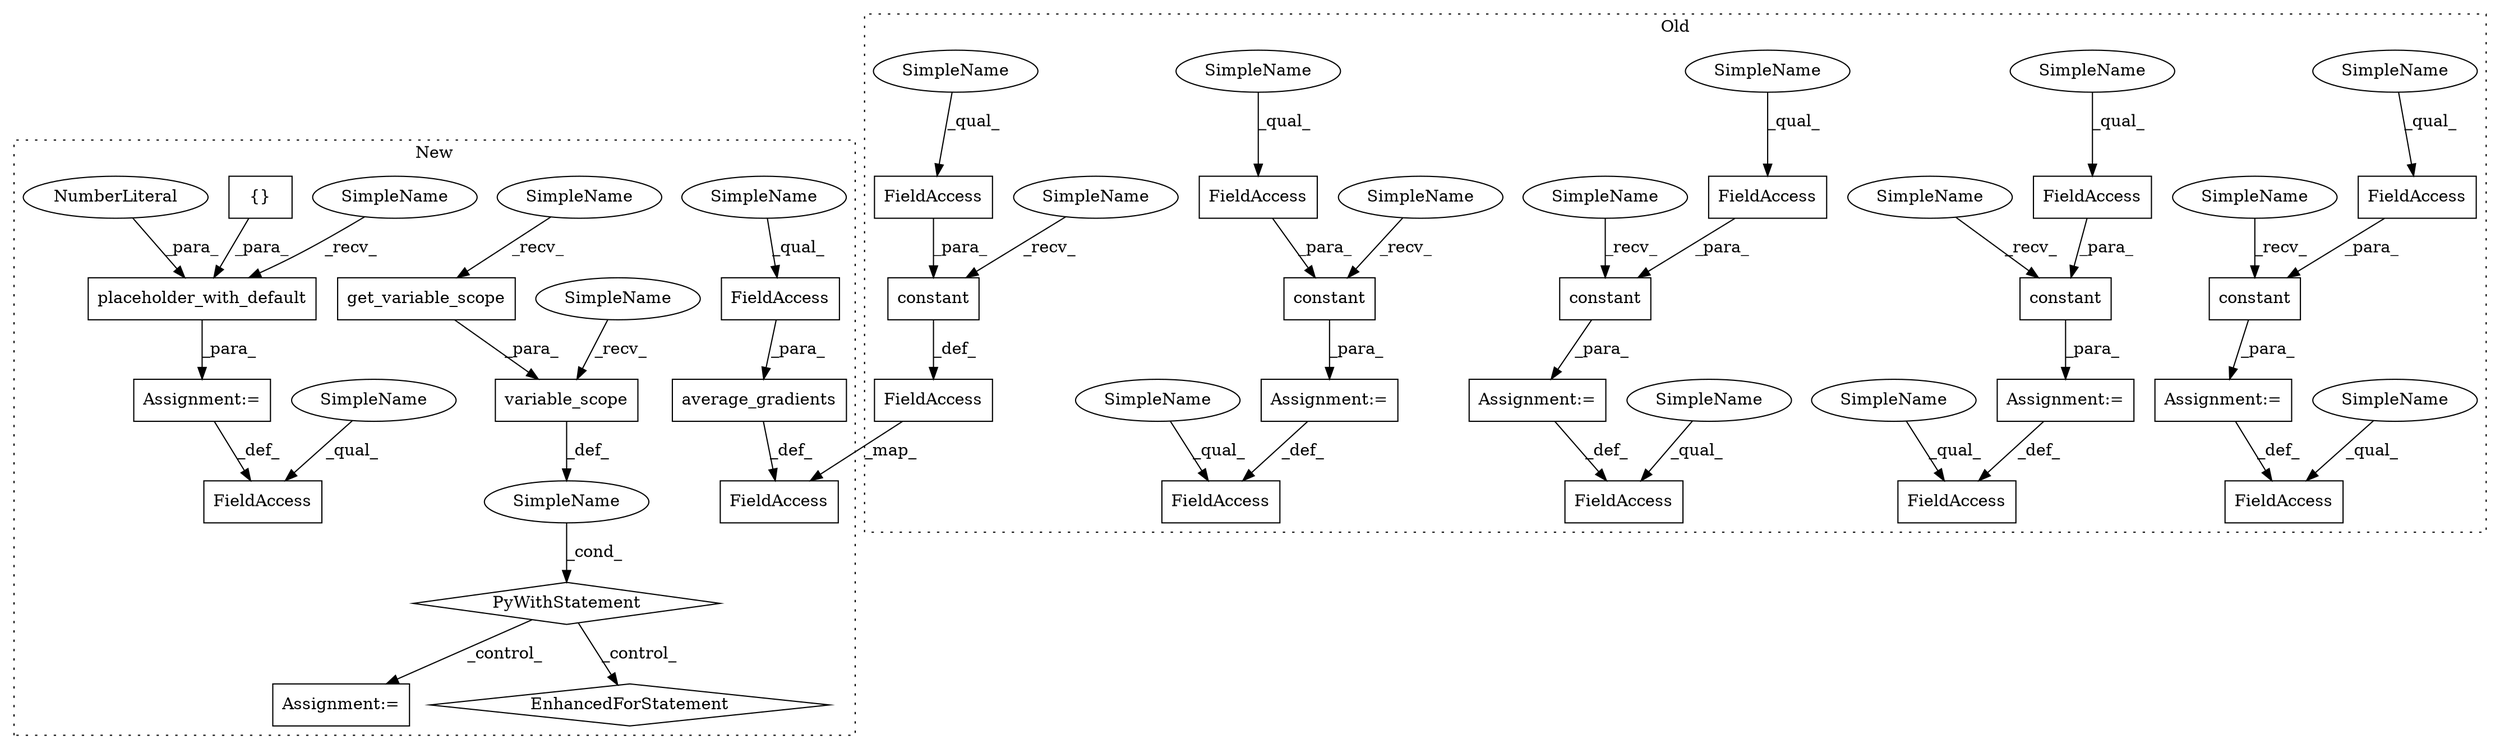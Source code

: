 digraph G {
subgraph cluster0 {
1 [label="constant" a="32" s="20918,20965" l="9,1" shape="box"];
8 [label="FieldAccess" a="22" s="20927" l="38" shape="box"];
9 [label="FieldAccess" a="22" s="20866" l="40" shape="box"];
12 [label="FieldAccess" a="22" s="20972" l="31" shape="box"];
13 [label="constant" a="32" s="21015,21053" l="9,1" shape="box"];
14 [label="FieldAccess" a="22" s="20672" l="35" shape="box"];
15 [label="constant" a="32" s="20719,20761" l="9,1" shape="box"];
16 [label="FieldAccess" a="22" s="20768" l="36" shape="box"];
17 [label="constant" a="32" s="20816,20859" l="9,1" shape="box"];
18 [label="FieldAccess" a="22" s="20728" l="33" shape="box"];
19 [label="FieldAccess" a="22" s="21117" l="34" shape="box"];
20 [label="constant" a="32" s="21108,21151" l="9,1" shape="box"];
21 [label="FieldAccess" a="22" s="20825" l="34" shape="box"];
22 [label="FieldAccess" a="22" s="21024" l="29" shape="box"];
26 [label="Assignment:=" a="7" s="20906" l="1" shape="box"];
27 [label="Assignment:=" a="7" s="20804" l="1" shape="box"];
28 [label="Assignment:=" a="7" s="20707" l="1" shape="box"];
29 [label="Assignment:=" a="7" s="21003" l="1" shape="box"];
31 [label="FieldAccess" a="22" s="21060" l="36" shape="box"];
34 [label="SimpleName" a="42" s="21024" l="4" shape="ellipse"];
35 [label="SimpleName" a="42" s="20866" l="4" shape="ellipse"];
36 [label="SimpleName" a="42" s="20768" l="4" shape="ellipse"];
37 [label="SimpleName" a="42" s="20728" l="4" shape="ellipse"];
38 [label="SimpleName" a="42" s="20672" l="4" shape="ellipse"];
39 [label="SimpleName" a="42" s="20927" l="4" shape="ellipse"];
40 [label="SimpleName" a="42" s="21117" l="4" shape="ellipse"];
41 [label="SimpleName" a="42" s="20972" l="4" shape="ellipse"];
42 [label="SimpleName" a="42" s="20825" l="4" shape="ellipse"];
46 [label="SimpleName" a="42" s="20907" l="10" shape="ellipse"];
47 [label="SimpleName" a="42" s="20708" l="10" shape="ellipse"];
48 [label="SimpleName" a="42" s="21004" l="10" shape="ellipse"];
49 [label="SimpleName" a="42" s="20805" l="10" shape="ellipse"];
50 [label="SimpleName" a="42" s="21097" l="10" shape="ellipse"];
label = "Old";
style="dotted";
}
subgraph cluster1 {
2 [label="placeholder_with_default" a="32" s="22937,22977" l="25,1" shape="box"];
3 [label="{}" a="4" s="22975" l="2" shape="box"];
4 [label="Assignment:=" a="7" s="22925" l="1" shape="box"];
5 [label="get_variable_scope" a="32" s="23031" l="20" shape="box"];
6 [label="NumberLiteral" a="34" s="22962" l="3" shape="ellipse"];
7 [label="variable_scope" a="32" s="23005,23051" l="15,1" shape="box"];
10 [label="FieldAccess" a="22" s="22901" l="24" shape="box"];
11 [label="FieldAccess" a="22" s="24206" l="19" shape="box"];
23 [label="PyWithStatement" a="104" s="22984,23052" l="10,2" shape="diamond"];
24 [label="SimpleName" a="42" s="" l="" shape="ellipse"];
25 [label="Assignment:=" a="7" s="23066" l="5" shape="box"];
30 [label="average_gradients" a="32" s="24188,24225" l="18,1" shape="box"];
32 [label="FieldAccess" a="22" s="24173" l="14" shape="box"];
33 [label="EnhancedForStatement" a="70" s="23079,23186" l="71,2" shape="diamond"];
43 [label="SimpleName" a="42" s="22926" l="10" shape="ellipse"];
44 [label="SimpleName" a="42" s="22994" l="10" shape="ellipse"];
45 [label="SimpleName" a="42" s="23020" l="10" shape="ellipse"];
51 [label="SimpleName" a="42" s="22901" l="4" shape="ellipse"];
52 [label="SimpleName" a="42" s="24206" l="4" shape="ellipse"];
label = "New";
style="dotted";
}
1 -> 26 [label="_para_"];
2 -> 4 [label="_para_"];
3 -> 2 [label="_para_"];
4 -> 10 [label="_def_"];
5 -> 7 [label="_para_"];
6 -> 2 [label="_para_"];
7 -> 24 [label="_def_"];
8 -> 1 [label="_para_"];
11 -> 30 [label="_para_"];
13 -> 29 [label="_para_"];
15 -> 28 [label="_para_"];
17 -> 27 [label="_para_"];
18 -> 15 [label="_para_"];
19 -> 20 [label="_para_"];
20 -> 31 [label="_def_"];
21 -> 17 [label="_para_"];
22 -> 13 [label="_para_"];
23 -> 25 [label="_control_"];
23 -> 33 [label="_control_"];
24 -> 23 [label="_cond_"];
26 -> 9 [label="_def_"];
27 -> 16 [label="_def_"];
28 -> 14 [label="_def_"];
29 -> 12 [label="_def_"];
30 -> 32 [label="_def_"];
31 -> 32 [label="_map_"];
34 -> 22 [label="_qual_"];
35 -> 9 [label="_qual_"];
36 -> 16 [label="_qual_"];
37 -> 18 [label="_qual_"];
38 -> 14 [label="_qual_"];
39 -> 8 [label="_qual_"];
40 -> 19 [label="_qual_"];
41 -> 12 [label="_qual_"];
42 -> 21 [label="_qual_"];
43 -> 2 [label="_recv_"];
44 -> 7 [label="_recv_"];
45 -> 5 [label="_recv_"];
46 -> 1 [label="_recv_"];
47 -> 15 [label="_recv_"];
48 -> 13 [label="_recv_"];
49 -> 17 [label="_recv_"];
50 -> 20 [label="_recv_"];
51 -> 10 [label="_qual_"];
52 -> 11 [label="_qual_"];
}